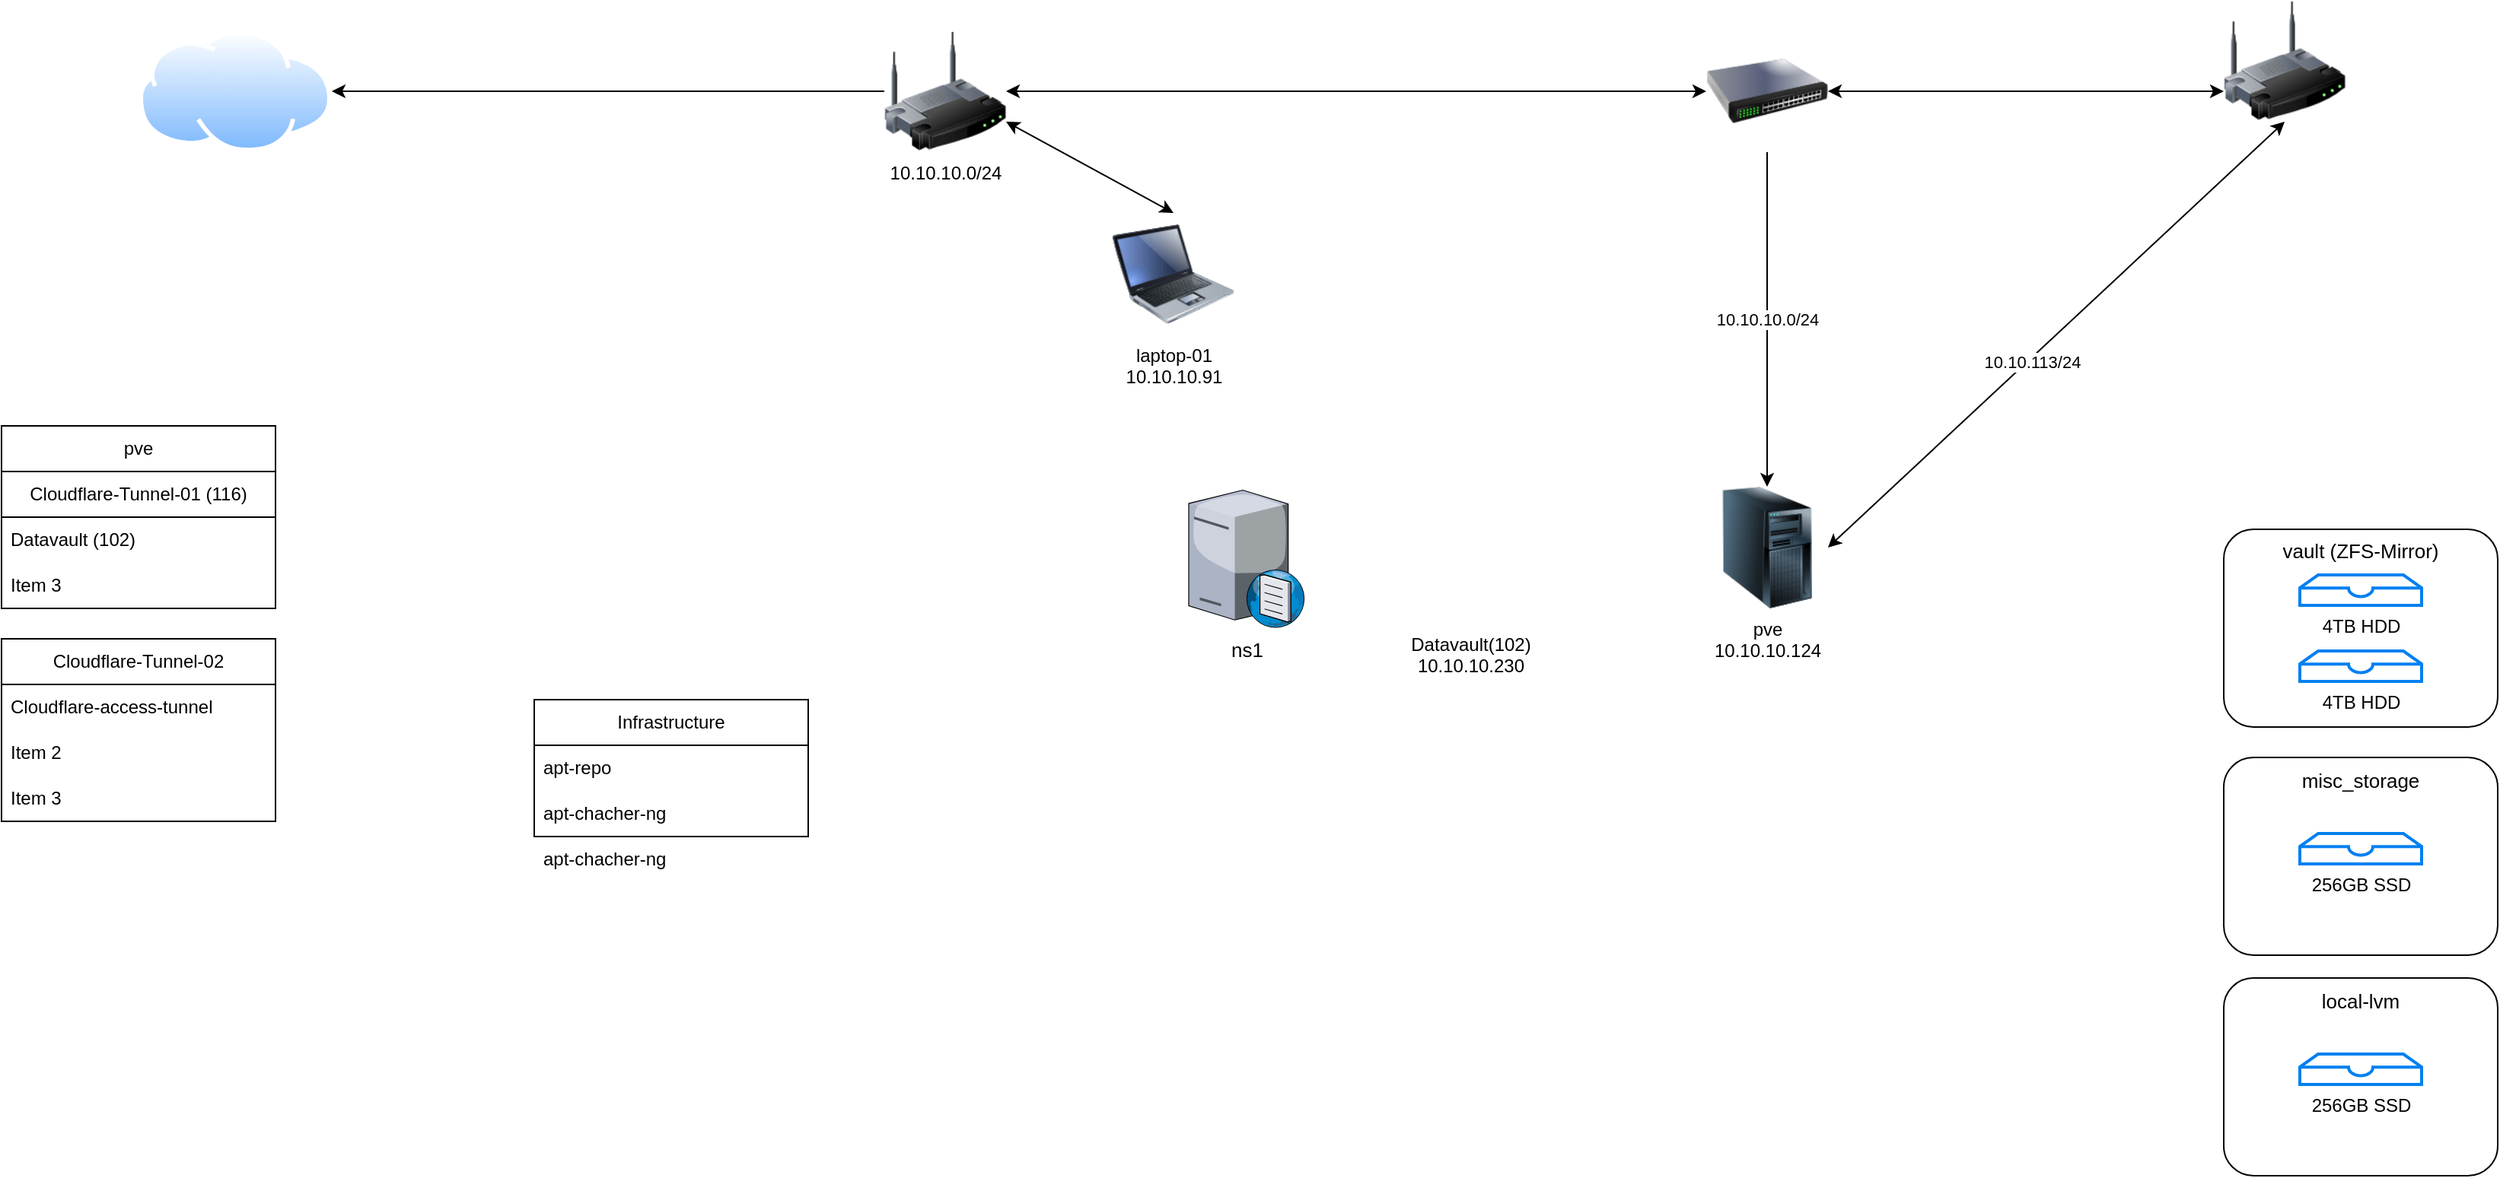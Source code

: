 <mxfile version="21.0.2" type="github">
  <diagram name="Page-1" id="JUxaxvq_NmA8_0eDuPiu">
    <mxGraphModel dx="2524" dy="1896" grid="1" gridSize="10" guides="1" tooltips="1" connect="1" arrows="1" fold="1" page="1" pageScale="1" pageWidth="850" pageHeight="1100" math="0" shadow="0">
      <root>
        <mxCell id="0" />
        <mxCell id="1" parent="0" />
        <mxCell id="Qj9mpcHJ8Z66wuf7wjxP-48" value="&lt;p style=&quot;line-height: 130%; font-size: 13px;&quot; align=&quot;center&quot;&gt;&lt;br&gt;&lt;/p&gt;" style="rounded=1;whiteSpace=wrap;html=1;align=center;" parent="1" vertex="1">
          <mxGeometry x="630" y="208" width="180" height="130" as="geometry" />
        </mxCell>
        <mxCell id="Qj9mpcHJ8Z66wuf7wjxP-1" value="&lt;div&gt;pve &lt;br&gt;&lt;/div&gt;&lt;div&gt;10.10.10.124&lt;br&gt;&lt;/div&gt;" style="image;html=1;image=img/lib/clip_art/computers/Server_Tower_128x128.png" parent="1" vertex="1">
          <mxGeometry x="290" y="180" width="80" height="80" as="geometry" />
        </mxCell>
        <mxCell id="Qj9mpcHJ8Z66wuf7wjxP-34" style="edgeStyle=orthogonalEdgeStyle;rounded=0;orthogonalLoop=1;jettySize=auto;html=1;" parent="1" source="Qj9mpcHJ8Z66wuf7wjxP-3" target="Qj9mpcHJ8Z66wuf7wjxP-6" edge="1">
          <mxGeometry relative="1" as="geometry" />
        </mxCell>
        <mxCell id="Qj9mpcHJ8Z66wuf7wjxP-3" value="10.10.10.0/24" style="image;html=1;image=img/lib/clip_art/networking/Wireless_Router_128x128.png" parent="1" vertex="1">
          <mxGeometry x="-250" y="-120" width="80" height="80" as="geometry" />
        </mxCell>
        <mxCell id="Qj9mpcHJ8Z66wuf7wjxP-4" value="" style="image;html=1;image=img/lib/clip_art/networking/Wireless_Router_128x128.png" parent="1" vertex="1">
          <mxGeometry x="630" y="-140" width="80" height="80" as="geometry" />
        </mxCell>
        <mxCell id="Qj9mpcHJ8Z66wuf7wjxP-9" value="&lt;div&gt;10.10.10.0/24&lt;/div&gt;" style="edgeStyle=orthogonalEdgeStyle;rounded=0;orthogonalLoop=1;jettySize=auto;html=1;exitX=0.5;exitY=1;exitDx=0;exitDy=0;" parent="1" source="Qj9mpcHJ8Z66wuf7wjxP-5" target="Qj9mpcHJ8Z66wuf7wjxP-1" edge="1">
          <mxGeometry relative="1" as="geometry" />
        </mxCell>
        <mxCell id="Qj9mpcHJ8Z66wuf7wjxP-5" value="" style="image;html=1;image=img/lib/clip_art/networking/Switch_128x128.png" parent="1" vertex="1">
          <mxGeometry x="290" y="-120" width="80" height="80" as="geometry" />
        </mxCell>
        <mxCell id="Qj9mpcHJ8Z66wuf7wjxP-6" value="" style="aspect=fixed;perimeter=ellipsePerimeter;html=1;align=center;shadow=0;dashed=0;spacingTop=3;image;image=img/lib/active_directory/internet_cloud.svg;" parent="1" vertex="1">
          <mxGeometry x="-740" y="-120" width="126.98" height="80" as="geometry" />
        </mxCell>
        <mxCell id="Qj9mpcHJ8Z66wuf7wjxP-16" value="&lt;div&gt;Datavault(102)&lt;/div&gt;&lt;div&gt;10.10.10.230&lt;/div&gt;" style="shape=image;html=1;verticalAlign=top;verticalLabelPosition=bottom;labelBackgroundColor=#ffffff;imageAspect=0;aspect=fixed;image=https://cdn1.iconfinder.com/data/icons/Futurosoft%20Icons%200.5.2/128x128/devices/nfs_mount.png" parent="1" vertex="1">
          <mxGeometry x="90" y="180" width="90" height="90" as="geometry" />
        </mxCell>
        <mxCell id="Qj9mpcHJ8Z66wuf7wjxP-30" value="4TB HDD" style="html=1;verticalLabelPosition=bottom;align=center;labelBackgroundColor=#ffffff;verticalAlign=top;strokeWidth=2;strokeColor=#0080F0;shadow=0;dashed=0;shape=mxgraph.ios7.icons.storage;" parent="1" vertex="1">
          <mxGeometry x="680" y="238" width="80" height="20" as="geometry" />
        </mxCell>
        <mxCell id="Qj9mpcHJ8Z66wuf7wjxP-37" value="" style="endArrow=classic;startArrow=classic;html=1;rounded=0;exitX=1;exitY=0.5;exitDx=0;exitDy=0;entryX=0;entryY=0.5;entryDx=0;entryDy=0;" parent="1" source="Qj9mpcHJ8Z66wuf7wjxP-3" target="Qj9mpcHJ8Z66wuf7wjxP-5" edge="1">
          <mxGeometry width="50" height="50" relative="1" as="geometry">
            <mxPoint x="360" y="200" as="sourcePoint" />
            <mxPoint x="410" y="150" as="targetPoint" />
          </mxGeometry>
        </mxCell>
        <mxCell id="Qj9mpcHJ8Z66wuf7wjxP-39" value="" style="endArrow=classic;startArrow=classic;html=1;rounded=0;entryX=0.5;entryY=1;entryDx=0;entryDy=0;exitX=1;exitY=0.5;exitDx=0;exitDy=0;" parent="1" source="Qj9mpcHJ8Z66wuf7wjxP-1" target="Qj9mpcHJ8Z66wuf7wjxP-4" edge="1">
          <mxGeometry width="50" height="50" relative="1" as="geometry">
            <mxPoint x="550" y="250" as="sourcePoint" />
            <mxPoint x="600" y="200" as="targetPoint" />
          </mxGeometry>
        </mxCell>
        <mxCell id="Qj9mpcHJ8Z66wuf7wjxP-41" value="&lt;div&gt;10.10.113/24&lt;/div&gt;" style="edgeLabel;html=1;align=center;verticalAlign=middle;resizable=0;points=[];" parent="Qj9mpcHJ8Z66wuf7wjxP-39" vertex="1" connectable="0">
          <mxGeometry x="-0.117" y="-2" relative="1" as="geometry">
            <mxPoint as="offset" />
          </mxGeometry>
        </mxCell>
        <mxCell id="Qj9mpcHJ8Z66wuf7wjxP-40" value="" style="endArrow=classic;startArrow=classic;html=1;rounded=0;entryX=0;entryY=0.75;entryDx=0;entryDy=0;exitX=1;exitY=0.5;exitDx=0;exitDy=0;" parent="1" source="Qj9mpcHJ8Z66wuf7wjxP-5" target="Qj9mpcHJ8Z66wuf7wjxP-4" edge="1">
          <mxGeometry width="50" height="50" relative="1" as="geometry">
            <mxPoint x="520" y="90" as="sourcePoint" />
            <mxPoint x="530" y="70" as="targetPoint" />
          </mxGeometry>
        </mxCell>
        <mxCell id="Qj9mpcHJ8Z66wuf7wjxP-42" value="&lt;div&gt;laptop-01&lt;/div&gt;&lt;div&gt;10.10.10.91&lt;/div&gt;" style="image;html=1;image=img/lib/clip_art/computers/Laptop_128x128.png" parent="1" vertex="1">
          <mxGeometry x="-100" width="80" height="80" as="geometry" />
        </mxCell>
        <mxCell id="Qj9mpcHJ8Z66wuf7wjxP-43" value="" style="endArrow=classic;startArrow=classic;html=1;rounded=0;exitX=0.5;exitY=0;exitDx=0;exitDy=0;entryX=1;entryY=0.75;entryDx=0;entryDy=0;" parent="1" source="Qj9mpcHJ8Z66wuf7wjxP-42" target="Qj9mpcHJ8Z66wuf7wjxP-3" edge="1">
          <mxGeometry width="50" height="50" relative="1" as="geometry">
            <mxPoint x="360" y="300" as="sourcePoint" />
            <mxPoint x="410" y="250" as="targetPoint" />
            <Array as="points" />
          </mxGeometry>
        </mxCell>
        <mxCell id="Qj9mpcHJ8Z66wuf7wjxP-44" value="pve" style="swimlane;fontStyle=0;childLayout=stackLayout;horizontal=1;startSize=30;horizontalStack=0;resizeParent=1;resizeParentMax=0;resizeLast=0;collapsible=1;marginBottom=0;whiteSpace=wrap;html=1;" parent="1" vertex="1">
          <mxGeometry x="-830" y="140" width="180" height="120" as="geometry" />
        </mxCell>
        <mxCell id="Qj9mpcHJ8Z66wuf7wjxP-20" value="&lt;div&gt;Cloudflare-Tunnel-01 (116)&lt;br&gt;&lt;/div&gt;" style="swimlane;fontStyle=0;childLayout=stackLayout;horizontal=1;startSize=30;horizontalStack=0;resizeParent=1;resizeParentMax=0;resizeLast=0;collapsible=1;marginBottom=0;whiteSpace=wrap;html=1;" parent="Qj9mpcHJ8Z66wuf7wjxP-44" vertex="1" collapsed="1">
          <mxGeometry y="30" width="180" height="30" as="geometry">
            <mxRectangle y="30" width="180" height="120" as="alternateBounds" />
          </mxGeometry>
        </mxCell>
        <mxCell id="Qj9mpcHJ8Z66wuf7wjxP-21" value="Cloudflare-access-tunnel" style="text;strokeColor=none;fillColor=none;align=left;verticalAlign=middle;spacingLeft=4;spacingRight=4;overflow=hidden;points=[[0,0.5],[1,0.5]];portConstraint=eastwest;rotatable=0;whiteSpace=wrap;html=1;" parent="Qj9mpcHJ8Z66wuf7wjxP-20" vertex="1">
          <mxGeometry y="30" width="180" height="30" as="geometry" />
        </mxCell>
        <mxCell id="Qj9mpcHJ8Z66wuf7wjxP-22" value="Redis" style="text;strokeColor=none;fillColor=none;align=left;verticalAlign=middle;spacingLeft=4;spacingRight=4;overflow=hidden;points=[[0,0.5],[1,0.5]];portConstraint=eastwest;rotatable=0;whiteSpace=wrap;html=1;" parent="Qj9mpcHJ8Z66wuf7wjxP-20" vertex="1">
          <mxGeometry y="60" width="180" height="30" as="geometry" />
        </mxCell>
        <mxCell id="Qj9mpcHJ8Z66wuf7wjxP-23" value="Authelia" style="text;strokeColor=none;fillColor=none;align=left;verticalAlign=middle;spacingLeft=4;spacingRight=4;overflow=hidden;points=[[0,0.5],[1,0.5]];portConstraint=eastwest;rotatable=0;whiteSpace=wrap;html=1;" parent="Qj9mpcHJ8Z66wuf7wjxP-20" vertex="1">
          <mxGeometry y="90" width="180" height="30" as="geometry" />
        </mxCell>
        <mxCell id="Qj9mpcHJ8Z66wuf7wjxP-46" value="Datavault (102)" style="text;strokeColor=none;fillColor=none;align=left;verticalAlign=middle;spacingLeft=4;spacingRight=4;overflow=hidden;points=[[0,0.5],[1,0.5]];portConstraint=eastwest;rotatable=0;whiteSpace=wrap;html=1;" parent="Qj9mpcHJ8Z66wuf7wjxP-44" vertex="1">
          <mxGeometry y="60" width="180" height="30" as="geometry" />
        </mxCell>
        <mxCell id="Qj9mpcHJ8Z66wuf7wjxP-47" value="Item 3" style="text;strokeColor=none;fillColor=none;align=left;verticalAlign=middle;spacingLeft=4;spacingRight=4;overflow=hidden;points=[[0,0.5],[1,0.5]];portConstraint=eastwest;rotatable=0;whiteSpace=wrap;html=1;" parent="Qj9mpcHJ8Z66wuf7wjxP-44" vertex="1">
          <mxGeometry y="90" width="180" height="30" as="geometry" />
        </mxCell>
        <mxCell id="Qj9mpcHJ8Z66wuf7wjxP-25" value="&lt;div&gt;Cloudflare-Tunnel-02&lt;/div&gt;" style="swimlane;fontStyle=0;childLayout=stackLayout;horizontal=1;startSize=30;horizontalStack=0;resizeParent=1;resizeParentMax=0;resizeLast=0;collapsible=1;marginBottom=0;whiteSpace=wrap;html=1;" parent="1" vertex="1">
          <mxGeometry x="-830" y="280" width="180" height="120" as="geometry" />
        </mxCell>
        <mxCell id="Qj9mpcHJ8Z66wuf7wjxP-26" value="Cloudflare-access-tunnel" style="text;strokeColor=none;fillColor=none;align=left;verticalAlign=middle;spacingLeft=4;spacingRight=4;overflow=hidden;points=[[0,0.5],[1,0.5]];portConstraint=eastwest;rotatable=0;whiteSpace=wrap;html=1;" parent="Qj9mpcHJ8Z66wuf7wjxP-25" vertex="1">
          <mxGeometry y="30" width="180" height="30" as="geometry" />
        </mxCell>
        <mxCell id="Qj9mpcHJ8Z66wuf7wjxP-27" value="Item 2" style="text;strokeColor=none;fillColor=none;align=left;verticalAlign=middle;spacingLeft=4;spacingRight=4;overflow=hidden;points=[[0,0.5],[1,0.5]];portConstraint=eastwest;rotatable=0;whiteSpace=wrap;html=1;" parent="Qj9mpcHJ8Z66wuf7wjxP-25" vertex="1">
          <mxGeometry y="60" width="180" height="30" as="geometry" />
        </mxCell>
        <mxCell id="Qj9mpcHJ8Z66wuf7wjxP-28" value="Item 3" style="text;strokeColor=none;fillColor=none;align=left;verticalAlign=middle;spacingLeft=4;spacingRight=4;overflow=hidden;points=[[0,0.5],[1,0.5]];portConstraint=eastwest;rotatable=0;whiteSpace=wrap;html=1;" parent="Qj9mpcHJ8Z66wuf7wjxP-25" vertex="1">
          <mxGeometry y="90" width="180" height="30" as="geometry" />
        </mxCell>
        <mxCell id="Qj9mpcHJ8Z66wuf7wjxP-49" value="&lt;p style=&quot;line-height: 130%; font-size: 13px;&quot; align=&quot;center&quot;&gt;vault (ZFS-Mirror)&lt;/p&gt;" style="text;html=1;strokeColor=none;fillColor=none;align=center;verticalAlign=middle;whiteSpace=wrap;rounded=0;fontSize=13;" parent="1" vertex="1">
          <mxGeometry x="645" y="208" width="150" height="30" as="geometry" />
        </mxCell>
        <mxCell id="Qj9mpcHJ8Z66wuf7wjxP-50" value="4TB HDD" style="html=1;verticalLabelPosition=bottom;align=center;labelBackgroundColor=#ffffff;verticalAlign=top;strokeWidth=2;strokeColor=#0080F0;shadow=0;dashed=0;shape=mxgraph.ios7.icons.storage;" parent="1" vertex="1">
          <mxGeometry x="680" y="288" width="80" height="20" as="geometry" />
        </mxCell>
        <mxCell id="Qj9mpcHJ8Z66wuf7wjxP-51" value="&lt;p style=&quot;line-height: 130%; font-size: 13px;&quot; align=&quot;center&quot;&gt;&lt;br&gt;&lt;/p&gt;" style="rounded=1;whiteSpace=wrap;html=1;align=center;" parent="1" vertex="1">
          <mxGeometry x="630" y="358" width="180" height="130" as="geometry" />
        </mxCell>
        <mxCell id="Qj9mpcHJ8Z66wuf7wjxP-53" value="misc_storage" style="text;html=1;strokeColor=none;fillColor=none;align=center;verticalAlign=middle;whiteSpace=wrap;rounded=0;fontSize=13;" parent="1" vertex="1">
          <mxGeometry x="645" y="358" width="150" height="30" as="geometry" />
        </mxCell>
        <mxCell id="Qj9mpcHJ8Z66wuf7wjxP-54" value="256GB SSD" style="html=1;verticalLabelPosition=bottom;align=center;labelBackgroundColor=#ffffff;verticalAlign=top;strokeWidth=2;strokeColor=#0080F0;shadow=0;dashed=0;shape=mxgraph.ios7.icons.storage;" parent="1" vertex="1">
          <mxGeometry x="680" y="408" width="80" height="20" as="geometry" />
        </mxCell>
        <mxCell id="Qj9mpcHJ8Z66wuf7wjxP-55" value="&lt;p style=&quot;line-height: 130%; font-size: 13px;&quot; align=&quot;center&quot;&gt;&lt;br&gt;&lt;/p&gt;" style="rounded=1;whiteSpace=wrap;html=1;align=center;" parent="1" vertex="1">
          <mxGeometry x="630" y="503" width="180" height="130" as="geometry" />
        </mxCell>
        <mxCell id="Qj9mpcHJ8Z66wuf7wjxP-56" value="local-lvm" style="text;html=1;strokeColor=none;fillColor=none;align=center;verticalAlign=middle;whiteSpace=wrap;rounded=0;fontSize=13;" parent="1" vertex="1">
          <mxGeometry x="645" y="503" width="150" height="30" as="geometry" />
        </mxCell>
        <mxCell id="Qj9mpcHJ8Z66wuf7wjxP-57" value="256GB SSD" style="html=1;verticalLabelPosition=bottom;align=center;labelBackgroundColor=#ffffff;verticalAlign=top;strokeWidth=2;strokeColor=#0080F0;shadow=0;dashed=0;shape=mxgraph.ios7.icons.storage;" parent="1" vertex="1">
          <mxGeometry x="680" y="553" width="80" height="20" as="geometry" />
        </mxCell>
        <mxCell id="Qj9mpcHJ8Z66wuf7wjxP-59" value="&lt;div&gt;ns1&lt;/div&gt;" style="verticalLabelPosition=bottom;sketch=0;aspect=fixed;html=1;verticalAlign=top;strokeColor=none;align=center;outlineConnect=0;shape=mxgraph.citrix.dns_server;fontSize=13;" parent="1" vertex="1">
          <mxGeometry x="-50" y="180" width="76.5" height="92.5" as="geometry" />
        </mxCell>
        <mxCell id="5n-UApQddvE6jRzItapk-1" value="Infrastructure" style="swimlane;fontStyle=0;childLayout=stackLayout;horizontal=1;startSize=30;horizontalStack=0;resizeParent=1;resizeParentMax=0;resizeLast=0;collapsible=1;marginBottom=0;whiteSpace=wrap;html=1;" vertex="1" parent="1">
          <mxGeometry x="-480" y="320" width="180" height="90" as="geometry" />
        </mxCell>
        <mxCell id="5n-UApQddvE6jRzItapk-3" value="apt-repo" style="text;strokeColor=none;fillColor=none;align=left;verticalAlign=middle;spacingLeft=4;spacingRight=4;overflow=hidden;points=[[0,0.5],[1,0.5]];portConstraint=eastwest;rotatable=0;whiteSpace=wrap;html=1;" vertex="1" parent="5n-UApQddvE6jRzItapk-1">
          <mxGeometry y="30" width="180" height="30" as="geometry" />
        </mxCell>
        <mxCell id="5n-UApQddvE6jRzItapk-4" value="apt-chacher-ng" style="text;strokeColor=none;fillColor=none;align=left;verticalAlign=middle;spacingLeft=4;spacingRight=4;overflow=hidden;points=[[0,0.5],[1,0.5]];portConstraint=eastwest;rotatable=0;whiteSpace=wrap;html=1;" vertex="1" parent="5n-UApQddvE6jRzItapk-1">
          <mxGeometry y="60" width="180" height="30" as="geometry" />
        </mxCell>
        <mxCell id="5n-UApQddvE6jRzItapk-5" value="apt-chacher-ng" style="text;strokeColor=none;fillColor=none;align=left;verticalAlign=middle;spacingLeft=4;spacingRight=4;overflow=hidden;points=[[0,0.5],[1,0.5]];portConstraint=eastwest;rotatable=0;whiteSpace=wrap;html=1;" vertex="1" parent="1">
          <mxGeometry x="-480" y="410" width="180" height="30" as="geometry" />
        </mxCell>
      </root>
    </mxGraphModel>
  </diagram>
</mxfile>
